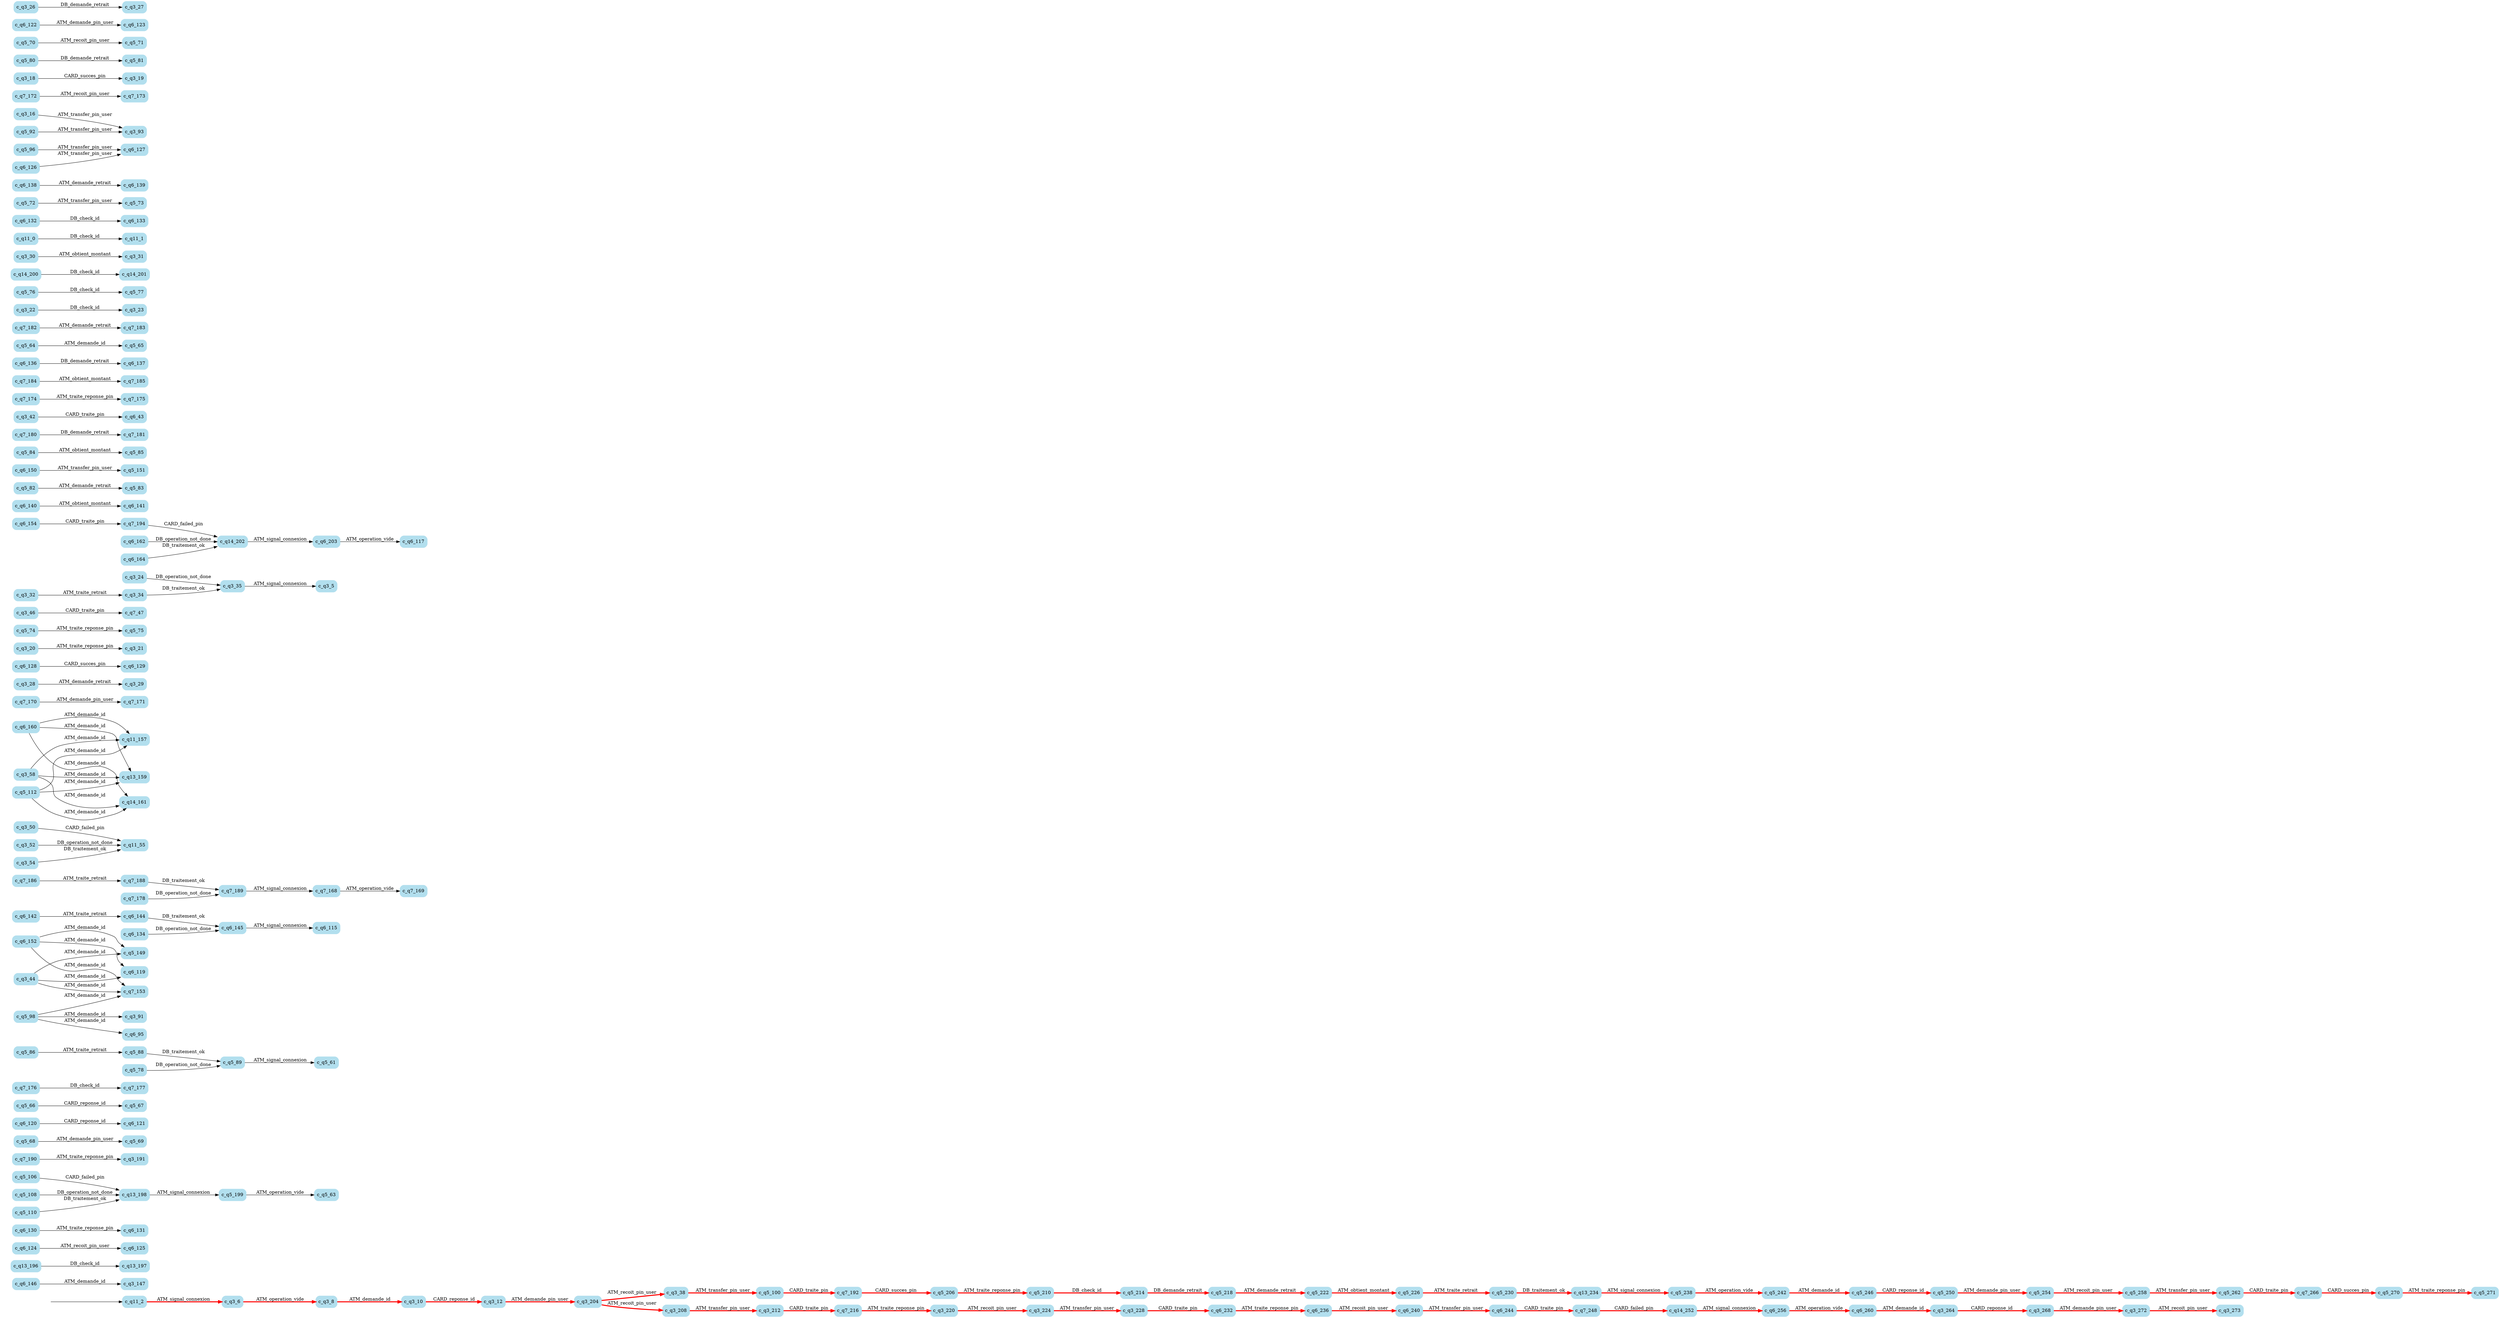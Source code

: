 digraph G {

	rankdir = LR;

	start_c_q11_2[style=invisible];

	node[shape=box, style="rounded, filled", color=lightblue2];

	c_q3_147[label="c_q3_147"];
	c_q13_197[label="c_q13_197"];
	c_q5_250[label="c_q5_250"];
	c_q6_125[label="c_q6_125"];
	c_q6_131[label="c_q6_131"];
	c_q5_270[label="c_q5_270"];
	c_q5_106[label="c_q5_106"];
	c_q7_190[label="c_q7_190"];
	c_q5_69[label="c_q5_69"];
	c_q6_121[label="c_q6_121"];
	c_q5_66[label="c_q5_66"];
	c_q7_176[label="c_q7_176"];
	c_q5_86[label="c_q5_86"];
	c_q6_119[label="c_q6_119"];
	c_q6_142[label="c_q6_142"];
	c_q5_258[label="c_q5_258"];
	c_q7_186[label="c_q7_186"];
	c_q3_50[label="c_q3_50"];
	c_q13_198[label="c_q13_198"];
	c_q3_191[label="c_q3_191"];
	c_q5_88[label="c_q5_88"];
	c_q11_157[label="c_q11_157"];
	c_q7_188[label="c_q7_188"];
	c_q6_115[label="c_q6_115"];
	c_q7_170[label="c_q7_170"];
	c_q3_28[label="c_q3_28"];
	c_q5_226[label="c_q5_226"];
	c_q6_128[label="c_q6_128"];
	c_q3_38[label="c_q3_38"];
	c_q3_21[label="c_q3_21"];
	c_q3_220[label="c_q3_220"];
	c_q5_74[label="c_q5_74"];
	c_q7_47[label="c_q7_47"];
	c_q14_252[label="c_q14_252"];
	c_q3_5[label="c_q3_5"];
	c_q5_206[label="c_q5_206"];
	c_q6_203[label="c_q6_203"];
	c_q6_141[label="c_q6_141"];
	c_q6_152[label="c_q6_152"];
	c_q3_44[label="c_q3_44"];
	c_q6_124[label="c_q6_124"];
	c_q6_256[label="c_q6_256"];
	c_q5_149[label="c_q5_149"];
	c_q5_83[label="c_q5_83"];
	c_q6_150[label="c_q6_150"];
	c_q6_244[label="c_q6_244"];
	c_q5_84[label="c_q5_84"];
	c_q7_194[label="c_q7_194"];
	c_q3_46[label="c_q3_46"];
	c_q5_89[label="c_q5_89"];
	c_q7_181[label="c_q7_181"];
	c_q3_228[label="c_q3_228"];
	c_q5_218[label="c_q5_218"];
	c_q5_63[label="c_q5_63"];
	c_q3_42[label="c_q3_42"];
	c_q3_268[label="c_q3_268"];
	c_q6_120[label="c_q6_120"];
	c_q3_212[label="c_q3_212"];
	c_q3_52[label="c_q3_52"];
	c_q7_175[label="c_q7_175"];
	c_q5_238[label="c_q5_238"];
	c_q3_10[label="c_q3_10"];
	c_q14_161[label="c_q14_161"];
	c_q3_29[label="c_q3_29"];
	c_q3_35[label="c_q3_35"];
	c_q7_184[label="c_q7_184"];
	c_q6_137[label="c_q6_137"];
	c_q5_64[label="c_q5_64"];
	c_q7_182[label="c_q7_182"];
	c_q3_23[label="c_q3_23"];
	c_q5_76[label="c_q5_76"];
	c_q6_236[label="c_q6_236"];
	c_q14_200[label="c_q14_200"];
	c_q7_169[label="c_q7_169"];
	c_q3_31[label="c_q3_31"];
	c_q7_171[label="c_q7_171"];
	c_q11_0[label="c_q11_0"];
	c_q5_214[label="c_q5_214"];
	c_q3_273[label="c_q3_273"];
	c_q5_254[label="c_q5_254"];
	c_q6_132[label="c_q6_132"];
	c_q6_154[label="c_q6_154"];
	c_q3_272[label="c_q3_272"];
	c_q5_72[label="c_q5_72"];
	c_q6_134[label="c_q6_134"];
	c_q6_138[label="c_q6_138"];
	c_q3_58[label="c_q3_58"];
	c_q3_12[label="c_q3_12"];
	c_q3_24[label="c_q3_24"];
	c_q5_82[label="c_q5_82"];
	c_q6_162[label="c_q6_162"];
	c_q6_145[label="c_q6_145"];
	c_q6_127[label="c_q6_127"];
	c_q6_117[label="c_q6_117"];
	c_q3_6[label="c_q3_6"];
	c_q6_232[label="c_q6_232"];
	c_q3_16[label="c_q3_16"];
	c_q6_130[label="c_q6_130"];
	c_q7_153[label="c_q7_153"];
	c_q3_264[label="c_q3_264"];
	c_q5_96[label="c_q5_96"];
	c_q3_224[label="c_q3_224"];
	c_q6_240[label="c_q6_240"];
	c_q3_91[label="c_q3_91"];
	c_q7_173[label="c_q7_173"];
	c_q6_136[label="c_q6_136"];
	c_q6_260[label="c_q6_260"];
	c_q3_18[label="c_q3_18"];
	c_q7_168[label="c_q7_168"];
	c_q5_100[label="c_q5_100"];
	c_q5_81[label="c_q5_81"];
	c_q6_146[label="c_q6_146"];
	c_q3_204[label="c_q3_204"];
	c_q3_54[label="c_q3_54"];
	c_q13_196[label="c_q13_196"];
	c_q5_71[label="c_q5_71"];
	c_q6_160[label="c_q6_160"];
	c_q5_271[label="c_q5_271"];
	c_q5_112[label="c_q5_112"];
	c_q3_32[label="c_q3_32"];
	c_q13_234[label="c_q13_234"];
	c_q6_122[label="c_q6_122"];
	c_q3_34[label="c_q3_34"];
	c_q6_129[label="c_q6_129"];
	c_q5_73[label="c_q5_73"];
	c_q5_78[label="c_q5_78"];
	c_q5_242[label="c_q5_242"];
	c_q5_151[label="c_q5_151"];
	c_q6_140[label="c_q6_140"];
	c_q7_183[label="c_q7_183"];
	c_q3_19[label="c_q3_19"];
	c_q7_266[label="c_q7_266"];
	c_q6_126[label="c_q6_126"];
	c_q14_201[label="c_q14_201"];
	c_q3_22[label="c_q3_22"];
	c_q7_180[label="c_q7_180"];
	c_q5_108[label="c_q5_108"];
	c_q3_208[label="c_q3_208"];
	c_q3_26[label="c_q3_26"];
	c_q3_27[label="c_q3_27"];
	c_q6_123[label="c_q6_123"];
	c_q7_189[label="c_q7_189"];
	c_q6_164[label="c_q6_164"];
	c_q5_110[label="c_q5_110"];
	c_q7_174[label="c_q7_174"];
	c_q3_30[label="c_q3_30"];
	c_q5_67[label="c_q5_67"];
	c_q7_248[label="c_q7_248"];
	c_q7_192[label="c_q7_192"];
	c_q5_230[label="c_q5_230"];
	c_q6_133[label="c_q6_133"];
	c_q14_202[label="c_q14_202"];
	c_q5_77[label="c_q5_77"];
	c_q7_216[label="c_q7_216"];
	c_q7_185[label="c_q7_185"];
	c_q5_210[label="c_q5_210"];
	c_q5_61[label="c_q5_61"];
	c_q3_20[label="c_q3_20"];
	c_q7_177[label="c_q7_177"];
	c_q3_93[label="c_q3_93"];
	c_q3_8[label="c_q3_8"];
	c_q5_80[label="c_q5_80"];
	c_q6_95[label="c_q6_95"];
	c_q6_144[label="c_q6_144"];
	c_q5_246[label="c_q5_246"];
	c_q11_1[label="c_q11_1"];
	c_q11_55[label="c_q11_55"];
	c_q7_178[label="c_q7_178"];
	c_q5_75[label="c_q5_75"];
	c_q7_172[label="c_q7_172"];
	c_q6_43[label="c_q6_43"];
	c_q11_2[label="c_q11_2"];
	c_q5_222[label="c_q5_222"];
	c_q5_199[label="c_q5_199"];
	c_q5_68[label="c_q5_68"];
	c_q5_262[label="c_q5_262"];
	c_q5_98[label="c_q5_98"];
	c_q5_92[label="c_q5_92"];
	c_q5_65[label="c_q5_65"];
	c_q6_139[label="c_q6_139"];
	c_q5_70[label="c_q5_70"];
	c_q13_159[label="c_q13_159"];
	c_q5_85[label="c_q5_85"];

	start_c_q11_2 -> c_q11_2;
	c_q11_0 -> c_q11_1[label="DB_check_id"];
	c_q11_2 -> c_q3_6[label="ATM_signal_connexion", penwidth=3, color=red];
	c_q3_35 -> c_q3_5[label="ATM_signal_connexion"];
	c_q3_6 -> c_q3_8[label="ATM_operation_vide", penwidth=3, color=red];
	c_q3_8 -> c_q3_10[label="ATM_demande_id", penwidth=3, color=red];
	c_q3_10 -> c_q3_12[label="CARD_reponse_id", penwidth=3, color=red];
	c_q3_12 -> c_q3_204[label="ATM_demande_pin_user", penwidth=3, color=red];
	c_q3_204 -> c_q3_38[label="ATM_recoit_pin_user", penwidth=3, color=red];
	c_q3_16 -> c_q3_93[label="ATM_transfer_pin_user"];
	c_q3_18 -> c_q3_19[label="CARD_succes_pin"];
	c_q3_20 -> c_q3_21[label="ATM_traite_reponse_pin"];
	c_q3_22 -> c_q3_23[label="DB_check_id"];
	c_q3_24 -> c_q3_35[label="DB_operation_not_done"];
	c_q3_26 -> c_q3_27[label="DB_demande_retrait"];
	c_q3_28 -> c_q3_29[label="ATM_demande_retrait"];
	c_q3_30 -> c_q3_31[label="ATM_obtient_montant"];
	c_q3_32 -> c_q3_34[label="ATM_traite_retrait"];
	c_q3_34 -> c_q3_35[label="DB_traitement_ok"];
	c_q3_44 -> c_q5_149[label="ATM_demande_id"];
	c_q3_38 -> c_q5_100[label="ATM_transfer_pin_user", penwidth=3, color=red];
	c_q3_44 -> c_q6_119[label="ATM_demande_id"];
	c_q3_42 -> c_q6_43[label="CARD_traite_pin"];
	c_q3_44 -> c_q7_153[label="ATM_demande_id"];
	c_q3_46 -> c_q7_47[label="CARD_traite_pin"];
	c_q3_58 -> c_q11_157[label="ATM_demande_id"];
	c_q3_50 -> c_q11_55[label="CARD_failed_pin"];
	c_q3_52 -> c_q11_55[label="DB_operation_not_done"];
	c_q3_54 -> c_q11_55[label="DB_traitement_ok"];
	c_q3_58 -> c_q13_159[label="ATM_demande_id"];
	c_q3_58 -> c_q14_161[label="ATM_demande_id"];
	c_q5_89 -> c_q5_61[label="ATM_signal_connexion"];
	c_q5_199 -> c_q5_63[label="ATM_operation_vide"];
	c_q5_64 -> c_q5_65[label="ATM_demande_id"];
	c_q5_66 -> c_q5_67[label="CARD_reponse_id"];
	c_q5_68 -> c_q5_69[label="ATM_demande_pin_user"];
	c_q5_70 -> c_q5_71[label="ATM_recoit_pin_user"];
	c_q5_72 -> c_q5_73[label="ATM_transfer_pin_user"];
	c_q5_74 -> c_q5_75[label="ATM_traite_reponse_pin"];
	c_q5_76 -> c_q5_77[label="DB_check_id"];
	c_q5_78 -> c_q5_89[label="DB_operation_not_done"];
	c_q5_80 -> c_q5_81[label="DB_demande_retrait"];
	c_q5_82 -> c_q5_83[label="ATM_demande_retrait"];
	c_q5_84 -> c_q5_85[label="ATM_obtient_montant"];
	c_q5_86 -> c_q5_88[label="ATM_traite_retrait"];
	c_q5_88 -> c_q5_89[label="DB_traitement_ok"];
	c_q5_98 -> c_q3_91[label="ATM_demande_id"];
	c_q5_92 -> c_q3_93[label="ATM_transfer_pin_user"];
	c_q5_98 -> c_q6_95[label="ATM_demande_id"];
	c_q5_96 -> c_q6_127[label="ATM_transfer_pin_user"];
	c_q5_98 -> c_q7_153[label="ATM_demande_id"];
	c_q5_100 -> c_q7_192[label="CARD_traite_pin", penwidth=3, color=red];
	c_q5_112 -> c_q11_157[label="ATM_demande_id"];
	c_q5_112 -> c_q13_159[label="ATM_demande_id"];
	c_q5_106 -> c_q13_198[label="CARD_failed_pin"];
	c_q5_108 -> c_q13_198[label="DB_operation_not_done"];
	c_q5_110 -> c_q13_198[label="DB_traitement_ok"];
	c_q5_112 -> c_q14_161[label="ATM_demande_id"];
	c_q6_145 -> c_q6_115[label="ATM_signal_connexion"];
	c_q6_203 -> c_q6_117[label="ATM_operation_vide"];
	c_q6_152 -> c_q6_119[label="ATM_demande_id"];
	c_q6_120 -> c_q6_121[label="CARD_reponse_id"];
	c_q6_122 -> c_q6_123[label="ATM_demande_pin_user"];
	c_q6_124 -> c_q6_125[label="ATM_recoit_pin_user"];
	c_q6_126 -> c_q6_127[label="ATM_transfer_pin_user"];
	c_q6_128 -> c_q6_129[label="CARD_succes_pin"];
	c_q6_130 -> c_q6_131[label="ATM_traite_reponse_pin"];
	c_q6_132 -> c_q6_133[label="DB_check_id"];
	c_q6_134 -> c_q6_145[label="DB_operation_not_done"];
	c_q6_136 -> c_q6_137[label="DB_demande_retrait"];
	c_q6_138 -> c_q6_139[label="ATM_demande_retrait"];
	c_q6_140 -> c_q6_141[label="ATM_obtient_montant"];
	c_q6_142 -> c_q6_144[label="ATM_traite_retrait"];
	c_q6_144 -> c_q6_145[label="DB_traitement_ok"];
	c_q6_146 -> c_q3_147[label="ATM_demande_id"];
	c_q6_152 -> c_q5_149[label="ATM_demande_id"];
	c_q6_150 -> c_q5_151[label="ATM_transfer_pin_user"];
	c_q6_152 -> c_q7_153[label="ATM_demande_id"];
	c_q6_154 -> c_q7_194[label="CARD_traite_pin"];
	c_q6_160 -> c_q11_157[label="ATM_demande_id"];
	c_q6_160 -> c_q13_159[label="ATM_demande_id"];
	c_q6_160 -> c_q14_161[label="ATM_demande_id"];
	c_q6_162 -> c_q14_202[label="DB_operation_not_done"];
	c_q6_164 -> c_q14_202[label="DB_traitement_ok"];
	c_q7_189 -> c_q7_168[label="ATM_signal_connexion"];
	c_q7_168 -> c_q7_169[label="ATM_operation_vide"];
	c_q7_170 -> c_q7_171[label="ATM_demande_pin_user"];
	c_q7_172 -> c_q7_173[label="ATM_recoit_pin_user"];
	c_q7_174 -> c_q7_175[label="ATM_traite_reponse_pin"];
	c_q7_176 -> c_q7_177[label="DB_check_id"];
	c_q7_178 -> c_q7_189[label="DB_operation_not_done"];
	c_q7_180 -> c_q7_181[label="DB_demande_retrait"];
	c_q7_182 -> c_q7_183[label="ATM_demande_retrait"];
	c_q7_184 -> c_q7_185[label="ATM_obtient_montant"];
	c_q7_186 -> c_q7_188[label="ATM_traite_retrait"];
	c_q7_188 -> c_q7_189[label="DB_traitement_ok"];
	c_q7_190 -> c_q3_191[label="ATM_traite_reponse_pin"];
	c_q7_192 -> c_q5_206[label="CARD_succes_pin", penwidth=3, color=red];
	c_q7_194 -> c_q14_202[label="CARD_failed_pin"];
	c_q13_196 -> c_q13_197[label="DB_check_id"];
	c_q13_198 -> c_q5_199[label="ATM_signal_connexion"];
	c_q14_200 -> c_q14_201[label="DB_check_id"];
	c_q14_202 -> c_q6_203[label="ATM_signal_connexion"];
	c_q3_204 -> c_q3_208[label="ATM_recoit_pin_user", penwidth=3, color=red];
	c_q5_206 -> c_q5_210[label="ATM_traite_reponse_pin", penwidth=3, color=red];
	c_q3_208 -> c_q3_212[label="ATM_transfer_pin_user", penwidth=3, color=red];
	c_q5_210 -> c_q5_214[label="DB_check_id", penwidth=3, color=red];
	c_q3_212 -> c_q7_216[label="CARD_traite_pin", penwidth=3, color=red];
	c_q5_214 -> c_q5_218[label="DB_demande_retrait", penwidth=3, color=red];
	c_q7_216 -> c_q3_220[label="ATM_traite_reponse_pin", penwidth=3, color=red];
	c_q5_218 -> c_q5_222[label="ATM_demande_retrait", penwidth=3, color=red];
	c_q3_220 -> c_q3_224[label="ATM_recoit_pin_user", penwidth=3, color=red];
	c_q5_222 -> c_q5_226[label="ATM_obtient_montant", penwidth=3, color=red];
	c_q3_224 -> c_q3_228[label="ATM_transfer_pin_user", penwidth=3, color=red];
	c_q5_226 -> c_q5_230[label="ATM_traite_retrait", penwidth=3, color=red];
	c_q3_228 -> c_q6_232[label="CARD_traite_pin", penwidth=3, color=red];
	c_q5_230 -> c_q13_234[label="DB_traitement_ok", penwidth=3, color=red];
	c_q6_232 -> c_q6_236[label="ATM_traite_reponse_pin", penwidth=3, color=red];
	c_q13_234 -> c_q5_238[label="ATM_signal_connexion", penwidth=3, color=red];
	c_q6_236 -> c_q6_240[label="ATM_recoit_pin_user", penwidth=3, color=red];
	c_q5_238 -> c_q5_242[label="ATM_operation_vide", penwidth=3, color=red];
	c_q6_240 -> c_q6_244[label="ATM_transfer_pin_user", penwidth=3, color=red];
	c_q5_242 -> c_q5_246[label="ATM_demande_id", penwidth=3, color=red];
	c_q6_244 -> c_q7_248[label="CARD_traite_pin", penwidth=3, color=red];
	c_q5_246 -> c_q5_250[label="CARD_reponse_id", penwidth=3, color=red];
	c_q7_248 -> c_q14_252[label="CARD_failed_pin", penwidth=3, color=red];
	c_q5_250 -> c_q5_254[label="ATM_demande_pin_user", penwidth=3, color=red];
	c_q14_252 -> c_q6_256[label="ATM_signal_connexion", penwidth=3, color=red];
	c_q5_254 -> c_q5_258[label="ATM_recoit_pin_user", penwidth=3, color=red];
	c_q6_256 -> c_q6_260[label="ATM_operation_vide", penwidth=3, color=red];
	c_q5_258 -> c_q5_262[label="ATM_transfer_pin_user", penwidth=3, color=red];
	c_q6_260 -> c_q3_264[label="ATM_demande_id", penwidth=3, color=red];
	c_q5_262 -> c_q7_266[label="CARD_traite_pin", penwidth=3, color=red];
	c_q3_264 -> c_q3_268[label="CARD_reponse_id", penwidth=3, color=red];
	c_q7_266 -> c_q5_270[label="CARD_succes_pin", penwidth=3, color=red];
	c_q3_268 -> c_q3_272[label="ATM_demande_pin_user", penwidth=3, color=red];
	c_q5_270 -> c_q5_271[label="ATM_traite_reponse_pin", penwidth=3, color=red];
	c_q3_272 -> c_q3_273[label="ATM_recoit_pin_user", penwidth=3, color=red];

}